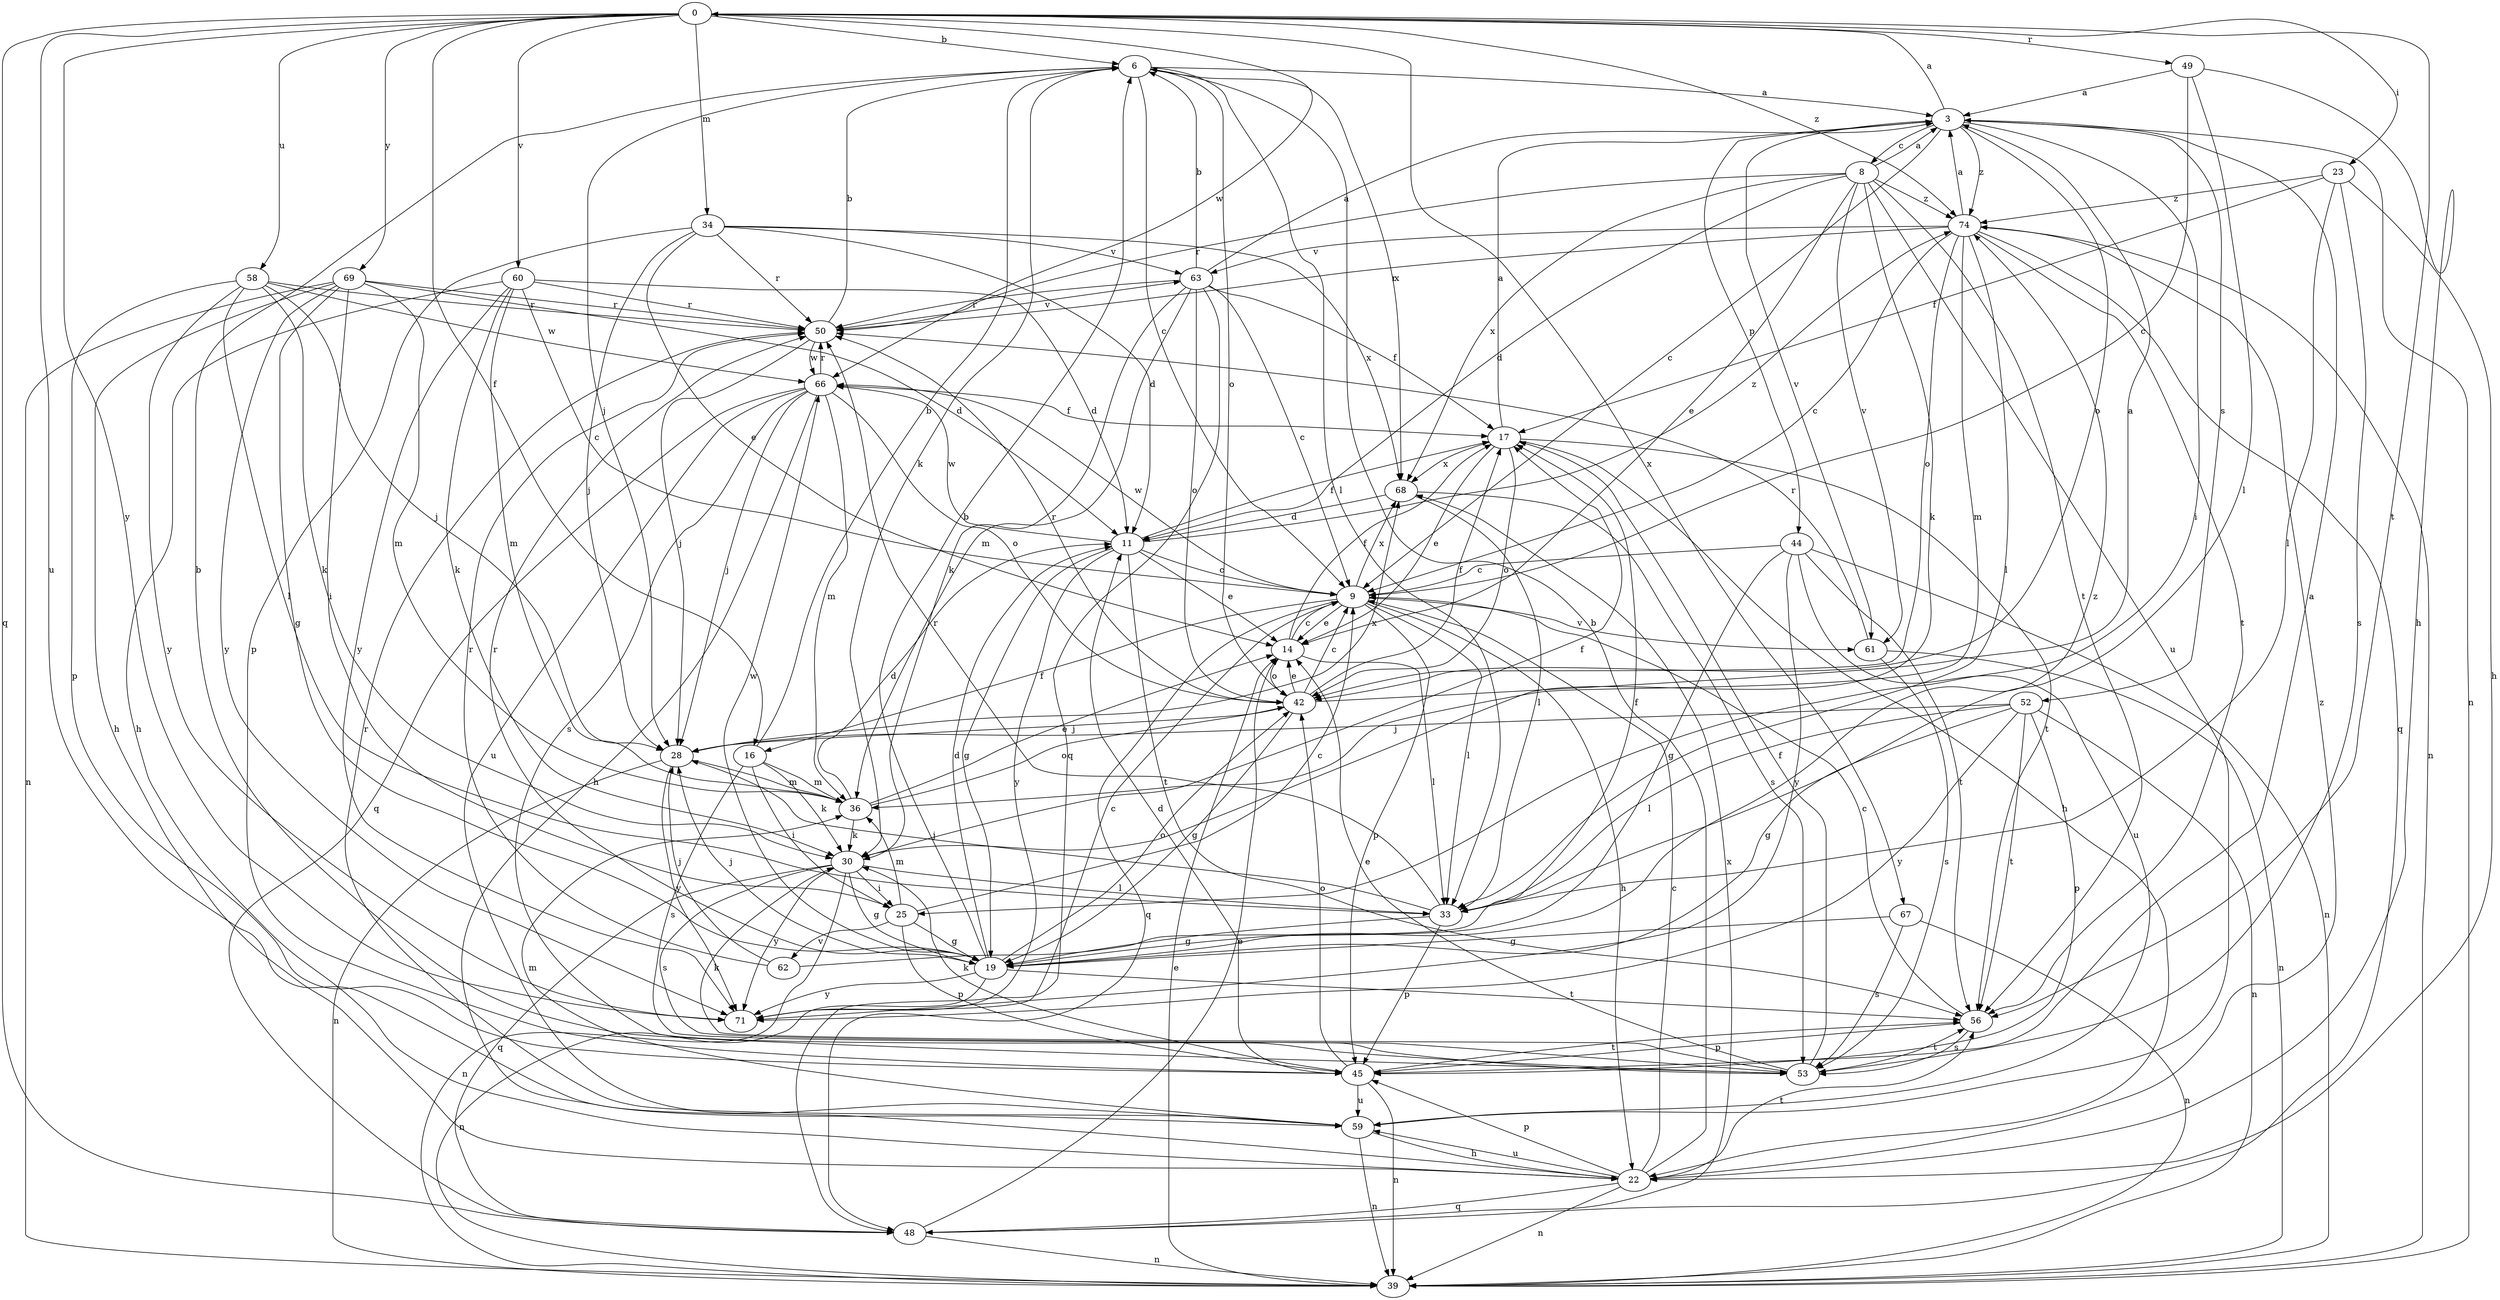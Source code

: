 strict digraph  {
0;
3;
6;
8;
9;
11;
14;
16;
17;
19;
22;
23;
25;
28;
30;
33;
34;
36;
39;
42;
44;
45;
48;
49;
50;
52;
53;
56;
58;
59;
60;
61;
62;
63;
66;
67;
68;
69;
71;
74;
0 -> 6  [label=b];
0 -> 16  [label=f];
0 -> 23  [label=i];
0 -> 34  [label=m];
0 -> 48  [label=q];
0 -> 49  [label=r];
0 -> 56  [label=t];
0 -> 58  [label=u];
0 -> 59  [label=u];
0 -> 60  [label=v];
0 -> 66  [label=w];
0 -> 67  [label=x];
0 -> 69  [label=y];
0 -> 71  [label=y];
0 -> 74  [label=z];
3 -> 0  [label=a];
3 -> 8  [label=c];
3 -> 9  [label=c];
3 -> 25  [label=i];
3 -> 39  [label=n];
3 -> 42  [label=o];
3 -> 44  [label=p];
3 -> 52  [label=s];
3 -> 61  [label=v];
3 -> 74  [label=z];
6 -> 3  [label=a];
6 -> 9  [label=c];
6 -> 28  [label=j];
6 -> 30  [label=k];
6 -> 33  [label=l];
6 -> 42  [label=o];
6 -> 68  [label=x];
8 -> 3  [label=a];
8 -> 11  [label=d];
8 -> 14  [label=e];
8 -> 30  [label=k];
8 -> 50  [label=r];
8 -> 56  [label=t];
8 -> 59  [label=u];
8 -> 61  [label=v];
8 -> 68  [label=x];
8 -> 74  [label=z];
9 -> 14  [label=e];
9 -> 16  [label=f];
9 -> 22  [label=h];
9 -> 33  [label=l];
9 -> 45  [label=p];
9 -> 48  [label=q];
9 -> 61  [label=v];
9 -> 66  [label=w];
9 -> 68  [label=x];
11 -> 9  [label=c];
11 -> 14  [label=e];
11 -> 17  [label=f];
11 -> 19  [label=g];
11 -> 56  [label=t];
11 -> 66  [label=w];
11 -> 71  [label=y];
11 -> 74  [label=z];
14 -> 9  [label=c];
14 -> 17  [label=f];
14 -> 33  [label=l];
14 -> 42  [label=o];
16 -> 6  [label=b];
16 -> 25  [label=i];
16 -> 30  [label=k];
16 -> 36  [label=m];
16 -> 53  [label=s];
17 -> 3  [label=a];
17 -> 14  [label=e];
17 -> 22  [label=h];
17 -> 42  [label=o];
17 -> 56  [label=t];
17 -> 68  [label=x];
19 -> 6  [label=b];
19 -> 11  [label=d];
19 -> 28  [label=j];
19 -> 39  [label=n];
19 -> 42  [label=o];
19 -> 50  [label=r];
19 -> 56  [label=t];
19 -> 66  [label=w];
19 -> 71  [label=y];
19 -> 74  [label=z];
22 -> 6  [label=b];
22 -> 9  [label=c];
22 -> 39  [label=n];
22 -> 45  [label=p];
22 -> 48  [label=q];
22 -> 56  [label=t];
22 -> 59  [label=u];
22 -> 74  [label=z];
23 -> 17  [label=f];
23 -> 22  [label=h];
23 -> 33  [label=l];
23 -> 53  [label=s];
23 -> 74  [label=z];
25 -> 9  [label=c];
25 -> 19  [label=g];
25 -> 36  [label=m];
25 -> 45  [label=p];
25 -> 62  [label=v];
28 -> 36  [label=m];
28 -> 39  [label=n];
28 -> 68  [label=x];
28 -> 71  [label=y];
30 -> 17  [label=f];
30 -> 19  [label=g];
30 -> 25  [label=i];
30 -> 33  [label=l];
30 -> 39  [label=n];
30 -> 48  [label=q];
30 -> 53  [label=s];
30 -> 71  [label=y];
33 -> 19  [label=g];
33 -> 28  [label=j];
33 -> 45  [label=p];
33 -> 50  [label=r];
34 -> 11  [label=d];
34 -> 14  [label=e];
34 -> 28  [label=j];
34 -> 45  [label=p];
34 -> 50  [label=r];
34 -> 63  [label=v];
34 -> 68  [label=x];
36 -> 11  [label=d];
36 -> 14  [label=e];
36 -> 30  [label=k];
36 -> 42  [label=o];
39 -> 14  [label=e];
42 -> 3  [label=a];
42 -> 9  [label=c];
42 -> 14  [label=e];
42 -> 17  [label=f];
42 -> 19  [label=g];
42 -> 28  [label=j];
42 -> 50  [label=r];
44 -> 9  [label=c];
44 -> 19  [label=g];
44 -> 39  [label=n];
44 -> 56  [label=t];
44 -> 59  [label=u];
44 -> 71  [label=y];
45 -> 3  [label=a];
45 -> 11  [label=d];
45 -> 30  [label=k];
45 -> 39  [label=n];
45 -> 42  [label=o];
45 -> 56  [label=t];
45 -> 59  [label=u];
48 -> 14  [label=e];
48 -> 39  [label=n];
48 -> 68  [label=x];
49 -> 3  [label=a];
49 -> 9  [label=c];
49 -> 22  [label=h];
49 -> 33  [label=l];
50 -> 6  [label=b];
50 -> 28  [label=j];
50 -> 63  [label=v];
50 -> 66  [label=w];
52 -> 19  [label=g];
52 -> 28  [label=j];
52 -> 33  [label=l];
52 -> 39  [label=n];
52 -> 45  [label=p];
52 -> 56  [label=t];
52 -> 71  [label=y];
53 -> 6  [label=b];
53 -> 14  [label=e];
53 -> 17  [label=f];
53 -> 30  [label=k];
53 -> 56  [label=t];
56 -> 9  [label=c];
56 -> 45  [label=p];
56 -> 53  [label=s];
58 -> 28  [label=j];
58 -> 30  [label=k];
58 -> 33  [label=l];
58 -> 45  [label=p];
58 -> 50  [label=r];
58 -> 66  [label=w];
58 -> 71  [label=y];
59 -> 22  [label=h];
59 -> 36  [label=m];
59 -> 39  [label=n];
59 -> 50  [label=r];
60 -> 9  [label=c];
60 -> 11  [label=d];
60 -> 22  [label=h];
60 -> 30  [label=k];
60 -> 36  [label=m];
60 -> 50  [label=r];
60 -> 71  [label=y];
61 -> 39  [label=n];
61 -> 50  [label=r];
61 -> 53  [label=s];
62 -> 17  [label=f];
62 -> 28  [label=j];
62 -> 50  [label=r];
63 -> 3  [label=a];
63 -> 6  [label=b];
63 -> 9  [label=c];
63 -> 17  [label=f];
63 -> 30  [label=k];
63 -> 36  [label=m];
63 -> 42  [label=o];
63 -> 48  [label=q];
63 -> 50  [label=r];
66 -> 17  [label=f];
66 -> 22  [label=h];
66 -> 28  [label=j];
66 -> 36  [label=m];
66 -> 42  [label=o];
66 -> 48  [label=q];
66 -> 50  [label=r];
66 -> 53  [label=s];
66 -> 59  [label=u];
67 -> 19  [label=g];
67 -> 39  [label=n];
67 -> 53  [label=s];
68 -> 11  [label=d];
68 -> 33  [label=l];
68 -> 53  [label=s];
69 -> 11  [label=d];
69 -> 19  [label=g];
69 -> 22  [label=h];
69 -> 25  [label=i];
69 -> 36  [label=m];
69 -> 39  [label=n];
69 -> 50  [label=r];
69 -> 71  [label=y];
71 -> 9  [label=c];
74 -> 3  [label=a];
74 -> 9  [label=c];
74 -> 33  [label=l];
74 -> 36  [label=m];
74 -> 39  [label=n];
74 -> 42  [label=o];
74 -> 48  [label=q];
74 -> 50  [label=r];
74 -> 56  [label=t];
74 -> 63  [label=v];
}
